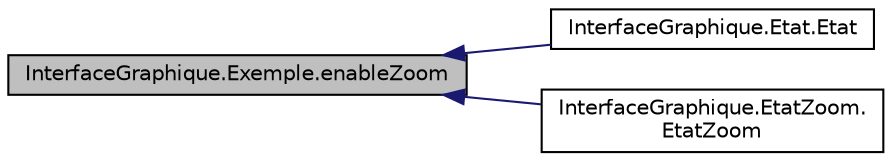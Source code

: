 digraph "InterfaceGraphique.Exemple.enableZoom"
{
  edge [fontname="Helvetica",fontsize="10",labelfontname="Helvetica",labelfontsize="10"];
  node [fontname="Helvetica",fontsize="10",shape=record];
  rankdir="LR";
  Node1 [label="InterfaceGraphique.Exemple.enableZoom",height=0.2,width=0.4,color="black", fillcolor="grey75", style="filled", fontcolor="black"];
  Node1 -> Node2 [dir="back",color="midnightblue",fontsize="10",style="solid",fontname="Helvetica"];
  Node2 [label="InterfaceGraphique.Etat.Etat",height=0.2,width=0.4,color="black", fillcolor="white", style="filled",URL="$d3/d80/class_interface_graphique_1_1_etat.html#ae897fbfa4048ac606e6d75065713e4e7",tooltip="Constructeur par paramètre de l&#39;état. "];
  Node1 -> Node3 [dir="back",color="midnightblue",fontsize="10",style="solid",fontname="Helvetica"];
  Node3 [label="InterfaceGraphique.EtatZoom.\lEtatZoom",height=0.2,width=0.4,color="black", fillcolor="white", style="filled",URL="$d3/d75/class_interface_graphique_1_1_etat_zoom.html#a4cf1e8bd6be39599239f6b0aeb937cbf",tooltip="Constructeur par paramètre de l&#39;état. "];
}
